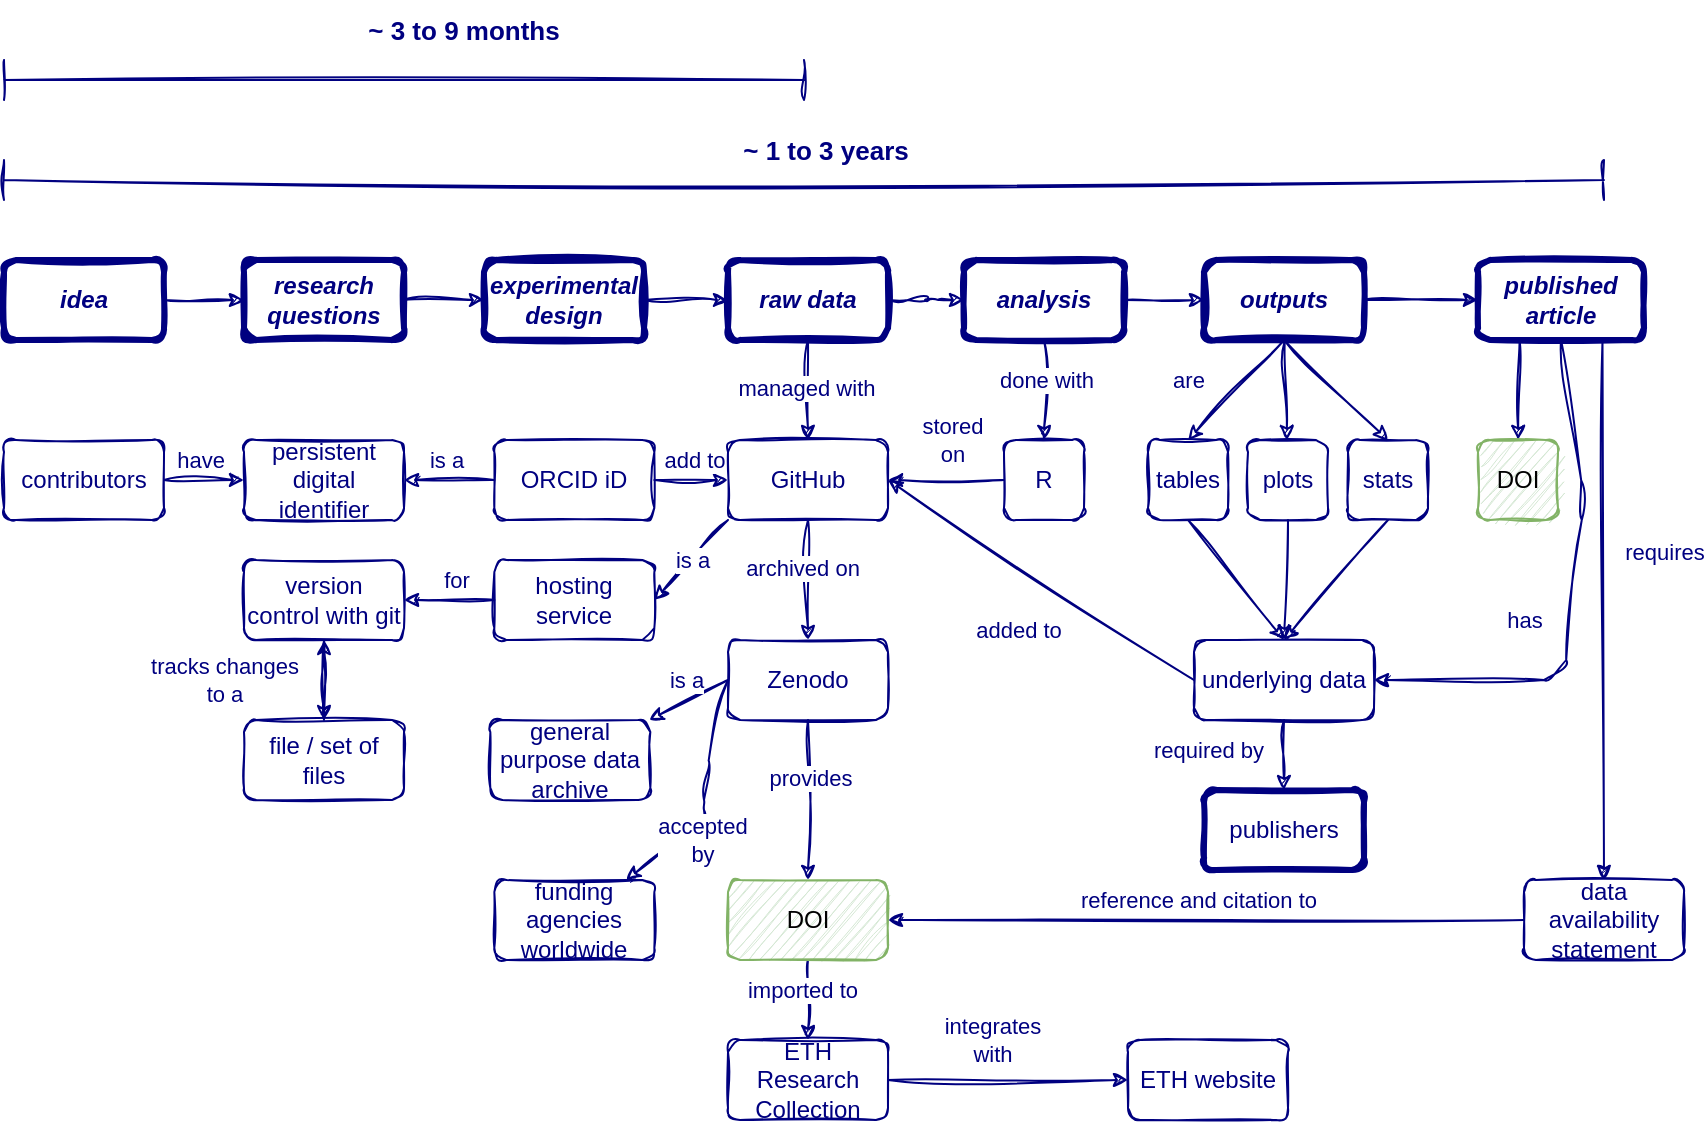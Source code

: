 <mxfile version="20.8.22" type="github">
  <diagram id="C5RBs43oDa-KdzZeNtuy" name="Page-1">
    <mxGraphModel dx="2022" dy="685" grid="1" gridSize="10" guides="1" tooltips="1" connect="1" arrows="1" fold="1" page="1" pageScale="1" pageWidth="827" pageHeight="1169" math="0" shadow="0">
      <root>
        <mxCell id="WIyWlLk6GJQsqaUBKTNV-0" />
        <mxCell id="WIyWlLk6GJQsqaUBKTNV-1" parent="WIyWlLk6GJQsqaUBKTNV-0" />
        <mxCell id="2JBL8e-sjkAbcdYht8KX-18" value="" style="rounded=1;orthogonalLoop=1;jettySize=auto;html=1;strokeColor=#000080;endSize=5;startSize=5;sketch=1;curveFitting=1;jiggle=2;" edge="1" parent="WIyWlLk6GJQsqaUBKTNV-1" source="2JBL8e-sjkAbcdYht8KX-0" target="2JBL8e-sjkAbcdYht8KX-2">
          <mxGeometry relative="1" as="geometry" />
        </mxCell>
        <mxCell id="2JBL8e-sjkAbcdYht8KX-0" value="&lt;div&gt;&lt;b&gt;&lt;i&gt;idea&lt;/i&gt;&lt;/b&gt;&lt;/div&gt;" style="rounded=1;whiteSpace=wrap;html=1;strokeWidth=3;fontSize=12;fontFamily=Helvetica;fillColor=none;sketch=1;labelBackgroundColor=none;fontColor=#000080;strokeColor=#000080;" vertex="1" parent="WIyWlLk6GJQsqaUBKTNV-1">
          <mxGeometry y="170" width="80" height="40" as="geometry" />
        </mxCell>
        <mxCell id="2JBL8e-sjkAbcdYht8KX-13" value="" style="edgeStyle=orthogonalEdgeStyle;rounded=1;orthogonalLoop=1;jettySize=auto;html=1;strokeColor=#000080;endSize=5;startSize=5;sketch=1;curveFitting=1;jiggle=2;" edge="1" parent="WIyWlLk6GJQsqaUBKTNV-1" source="2JBL8e-sjkAbcdYht8KX-2" target="2JBL8e-sjkAbcdYht8KX-3">
          <mxGeometry relative="1" as="geometry" />
        </mxCell>
        <mxCell id="2JBL8e-sjkAbcdYht8KX-2" value="&lt;b&gt;&lt;i&gt;research questions&lt;/i&gt;&lt;/b&gt;" style="rounded=1;whiteSpace=wrap;html=1;strokeWidth=3;fontSize=12;fontFamily=Helvetica;fillColor=none;sketch=1;labelBackgroundColor=none;fontColor=#000080;strokeColor=#000080;" vertex="1" parent="WIyWlLk6GJQsqaUBKTNV-1">
          <mxGeometry x="120" y="170" width="80" height="40" as="geometry" />
        </mxCell>
        <mxCell id="2JBL8e-sjkAbcdYht8KX-14" value="" style="edgeStyle=orthogonalEdgeStyle;rounded=1;orthogonalLoop=1;jettySize=auto;html=1;strokeColor=#000080;endSize=5;startSize=5;sketch=1;curveFitting=1;jiggle=2;" edge="1" parent="WIyWlLk6GJQsqaUBKTNV-1" source="2JBL8e-sjkAbcdYht8KX-3" target="2JBL8e-sjkAbcdYht8KX-4">
          <mxGeometry relative="1" as="geometry" />
        </mxCell>
        <mxCell id="2JBL8e-sjkAbcdYht8KX-3" value="&lt;div&gt;&lt;b&gt;&lt;i&gt;experimental&lt;/i&gt;&lt;/b&gt;&lt;/div&gt;&lt;div&gt;&lt;b&gt;&lt;i&gt;design&lt;br&gt;&lt;/i&gt;&lt;/b&gt;&lt;/div&gt;" style="rounded=1;whiteSpace=wrap;html=1;strokeWidth=3;fontSize=12;fontFamily=Helvetica;fillColor=none;sketch=1;labelBackgroundColor=none;fontColor=#000080;strokeColor=#000080;" vertex="1" parent="WIyWlLk6GJQsqaUBKTNV-1">
          <mxGeometry x="240" y="170" width="80" height="40" as="geometry" />
        </mxCell>
        <mxCell id="2JBL8e-sjkAbcdYht8KX-15" value="" style="edgeStyle=orthogonalEdgeStyle;rounded=1;orthogonalLoop=1;jettySize=auto;html=1;strokeColor=#000080;endSize=5;startSize=5;sketch=1;curveFitting=1;jiggle=2;" edge="1" parent="WIyWlLk6GJQsqaUBKTNV-1" source="2JBL8e-sjkAbcdYht8KX-4" target="2JBL8e-sjkAbcdYht8KX-5">
          <mxGeometry relative="1" as="geometry" />
        </mxCell>
        <mxCell id="2JBL8e-sjkAbcdYht8KX-52" value="" style="edgeStyle=none;shape=connector;rounded=1;sketch=1;jiggle=2;curveFitting=1;orthogonalLoop=1;jettySize=auto;html=1;labelBackgroundColor=default;strokeColor=#000080;fontFamily=Helvetica;fontSize=11;fontColor=#000080;endArrow=classic;startSize=5;endSize=5;" edge="1" parent="WIyWlLk6GJQsqaUBKTNV-1" source="2JBL8e-sjkAbcdYht8KX-4" target="2JBL8e-sjkAbcdYht8KX-50">
          <mxGeometry relative="1" as="geometry" />
        </mxCell>
        <mxCell id="2JBL8e-sjkAbcdYht8KX-53" value="managed with" style="edgeLabel;html=1;align=center;verticalAlign=middle;resizable=0;points=[];fontSize=11;fontFamily=Helvetica;fontColor=#000080;" vertex="1" connectable="0" parent="2JBL8e-sjkAbcdYht8KX-52">
          <mxGeometry x="-0.062" y="-1" relative="1" as="geometry">
            <mxPoint as="offset" />
          </mxGeometry>
        </mxCell>
        <mxCell id="2JBL8e-sjkAbcdYht8KX-4" value="&lt;b&gt;&lt;i&gt;raw data&lt;/i&gt;&lt;/b&gt;" style="rounded=1;whiteSpace=wrap;html=1;strokeWidth=3;fontSize=12;fontFamily=Helvetica;fillColor=none;sketch=1;labelBackgroundColor=none;fontColor=#000080;strokeColor=#000080;" vertex="1" parent="WIyWlLk6GJQsqaUBKTNV-1">
          <mxGeometry x="362" y="170" width="80" height="40" as="geometry" />
        </mxCell>
        <mxCell id="2JBL8e-sjkAbcdYht8KX-16" value="" style="edgeStyle=orthogonalEdgeStyle;rounded=1;orthogonalLoop=1;jettySize=auto;html=1;strokeColor=#000080;endSize=5;startSize=5;sketch=1;curveFitting=1;jiggle=2;" edge="1" parent="WIyWlLk6GJQsqaUBKTNV-1" source="2JBL8e-sjkAbcdYht8KX-5" target="2JBL8e-sjkAbcdYht8KX-6">
          <mxGeometry relative="1" as="geometry" />
        </mxCell>
        <mxCell id="2JBL8e-sjkAbcdYht8KX-56" value="" style="edgeStyle=none;shape=connector;rounded=1;sketch=1;jiggle=2;curveFitting=1;orthogonalLoop=1;jettySize=auto;html=1;labelBackgroundColor=default;strokeColor=#000080;fontFamily=Helvetica;fontSize=11;fontColor=#000080;endArrow=classic;startSize=5;endSize=5;" edge="1" parent="WIyWlLk6GJQsqaUBKTNV-1" source="2JBL8e-sjkAbcdYht8KX-5" target="2JBL8e-sjkAbcdYht8KX-55">
          <mxGeometry relative="1" as="geometry" />
        </mxCell>
        <mxCell id="2JBL8e-sjkAbcdYht8KX-57" value="done with " style="edgeLabel;html=1;align=center;verticalAlign=middle;resizable=0;points=[];fontSize=11;fontFamily=Helvetica;fontColor=#000080;" vertex="1" connectable="0" parent="2JBL8e-sjkAbcdYht8KX-56">
          <mxGeometry x="-0.218" y="1" relative="1" as="geometry">
            <mxPoint as="offset" />
          </mxGeometry>
        </mxCell>
        <mxCell id="2JBL8e-sjkAbcdYht8KX-5" value="&lt;b&gt;&lt;i&gt;analysis&lt;/i&gt;&lt;/b&gt;" style="rounded=1;whiteSpace=wrap;html=1;strokeWidth=3;fontSize=12;fontFamily=Helvetica;fillColor=none;sketch=1;labelBackgroundColor=none;fontColor=#000080;strokeColor=#000080;" vertex="1" parent="WIyWlLk6GJQsqaUBKTNV-1">
          <mxGeometry x="480" y="170" width="80" height="40" as="geometry" />
        </mxCell>
        <mxCell id="2JBL8e-sjkAbcdYht8KX-17" value="" style="edgeStyle=orthogonalEdgeStyle;rounded=1;orthogonalLoop=1;jettySize=auto;html=1;strokeColor=#000080;endSize=5;startSize=5;sketch=1;curveFitting=1;jiggle=2;" edge="1" parent="WIyWlLk6GJQsqaUBKTNV-1" source="2JBL8e-sjkAbcdYht8KX-6" target="2JBL8e-sjkAbcdYht8KX-7">
          <mxGeometry relative="1" as="geometry" />
        </mxCell>
        <mxCell id="2JBL8e-sjkAbcdYht8KX-34" value="" style="edgeStyle=none;shape=connector;rounded=1;sketch=1;jiggle=2;curveFitting=1;orthogonalLoop=1;jettySize=auto;html=1;labelBackgroundColor=default;strokeColor=#000080;fontFamily=Helvetica;fontSize=11;fontColor=default;endArrow=classic;startSize=5;endSize=5;exitX=0.5;exitY=1;exitDx=0;exitDy=0;entryX=0.5;entryY=0;entryDx=0;entryDy=0;" edge="1" parent="WIyWlLk6GJQsqaUBKTNV-1" source="2JBL8e-sjkAbcdYht8KX-6" target="2JBL8e-sjkAbcdYht8KX-29">
          <mxGeometry relative="1" as="geometry" />
        </mxCell>
        <mxCell id="2JBL8e-sjkAbcdYht8KX-38" style="edgeStyle=none;shape=connector;rounded=1;sketch=1;jiggle=2;curveFitting=1;orthogonalLoop=1;jettySize=auto;html=1;labelBackgroundColor=default;strokeColor=#000080;fontFamily=Helvetica;fontSize=11;fontColor=default;endArrow=classic;startSize=5;endSize=5;" edge="1" parent="WIyWlLk6GJQsqaUBKTNV-1" source="2JBL8e-sjkAbcdYht8KX-6" target="2JBL8e-sjkAbcdYht8KX-26">
          <mxGeometry relative="1" as="geometry" />
        </mxCell>
        <mxCell id="2JBL8e-sjkAbcdYht8KX-39" style="edgeStyle=none;shape=connector;rounded=1;sketch=1;jiggle=2;curveFitting=1;orthogonalLoop=1;jettySize=auto;html=1;exitX=0.5;exitY=1;exitDx=0;exitDy=0;entryX=0.5;entryY=0;entryDx=0;entryDy=0;labelBackgroundColor=default;strokeColor=#000080;fontFamily=Helvetica;fontSize=11;fontColor=default;endArrow=classic;startSize=5;endSize=5;" edge="1" parent="WIyWlLk6GJQsqaUBKTNV-1" source="2JBL8e-sjkAbcdYht8KX-6" target="2JBL8e-sjkAbcdYht8KX-28">
          <mxGeometry relative="1" as="geometry" />
        </mxCell>
        <mxCell id="2JBL8e-sjkAbcdYht8KX-54" value="are" style="edgeLabel;html=1;align=center;verticalAlign=middle;resizable=0;points=[];fontSize=11;fontFamily=Helvetica;fontColor=#000080;" vertex="1" connectable="0" parent="2JBL8e-sjkAbcdYht8KX-39">
          <mxGeometry x="0.148" y="1" relative="1" as="geometry">
            <mxPoint x="-21" y="-10" as="offset" />
          </mxGeometry>
        </mxCell>
        <mxCell id="2JBL8e-sjkAbcdYht8KX-6" value="&lt;b&gt;&lt;i&gt;outputs&lt;/i&gt;&lt;/b&gt;" style="rounded=1;whiteSpace=wrap;html=1;strokeWidth=3;fontSize=12;fontFamily=Helvetica;fillColor=none;sketch=1;labelBackgroundColor=none;fontColor=#000080;strokeColor=#000080;" vertex="1" parent="WIyWlLk6GJQsqaUBKTNV-1">
          <mxGeometry x="600" y="170" width="80" height="40" as="geometry" />
        </mxCell>
        <mxCell id="2JBL8e-sjkAbcdYht8KX-45" style="edgeStyle=none;shape=connector;rounded=1;sketch=1;jiggle=2;curveFitting=1;orthogonalLoop=1;jettySize=auto;html=1;exitX=0.5;exitY=1;exitDx=0;exitDy=0;entryX=1;entryY=0.5;entryDx=0;entryDy=0;labelBackgroundColor=default;strokeColor=#000080;fontFamily=Helvetica;fontSize=11;fontColor=default;endArrow=classic;startSize=5;endSize=5;" edge="1" parent="WIyWlLk6GJQsqaUBKTNV-1" source="2JBL8e-sjkAbcdYht8KX-7" target="2JBL8e-sjkAbcdYht8KX-41">
          <mxGeometry relative="1" as="geometry">
            <Array as="points">
              <mxPoint x="790" y="290" />
              <mxPoint x="780" y="380" />
            </Array>
          </mxGeometry>
        </mxCell>
        <mxCell id="2JBL8e-sjkAbcdYht8KX-46" value="has" style="edgeLabel;html=1;align=center;verticalAlign=middle;resizable=0;points=[];fontSize=11;fontFamily=Helvetica;fontColor=#000080;" vertex="1" connectable="0" parent="2JBL8e-sjkAbcdYht8KX-45">
          <mxGeometry x="-0.439" y="-2" relative="1" as="geometry">
            <mxPoint x="-27" y="66" as="offset" />
          </mxGeometry>
        </mxCell>
        <mxCell id="2JBL8e-sjkAbcdYht8KX-80" style="edgeStyle=none;shape=connector;rounded=1;sketch=1;jiggle=2;curveFitting=1;orthogonalLoop=1;jettySize=auto;html=1;exitX=0.75;exitY=1;exitDx=0;exitDy=0;labelBackgroundColor=default;strokeColor=#000080;fontFamily=Helvetica;fontSize=11;fontColor=#000080;endArrow=classic;startSize=5;endSize=5;entryX=0.5;entryY=0;entryDx=0;entryDy=0;" edge="1" parent="WIyWlLk6GJQsqaUBKTNV-1" source="2JBL8e-sjkAbcdYht8KX-7" target="2JBL8e-sjkAbcdYht8KX-82">
          <mxGeometry relative="1" as="geometry">
            <mxPoint x="780" y="400" as="targetPoint" />
          </mxGeometry>
        </mxCell>
        <mxCell id="2JBL8e-sjkAbcdYht8KX-83" value="&lt;div&gt;requires&lt;/div&gt;" style="edgeLabel;html=1;align=center;verticalAlign=middle;resizable=0;points=[];fontSize=11;fontFamily=Helvetica;fontColor=#000080;" vertex="1" connectable="0" parent="2JBL8e-sjkAbcdYht8KX-80">
          <mxGeometry x="-0.204" y="-3" relative="1" as="geometry">
            <mxPoint x="33" y="-2" as="offset" />
          </mxGeometry>
        </mxCell>
        <mxCell id="2JBL8e-sjkAbcdYht8KX-148" style="edgeStyle=none;shape=connector;rounded=1;sketch=1;jiggle=2;curveFitting=1;orthogonalLoop=1;jettySize=auto;html=1;labelBackgroundColor=default;strokeColor=#000080;fontFamily=Helvetica;fontSize=11;fontColor=#000080;endArrow=classic;startSize=5;endSize=5;entryX=0.5;entryY=0;entryDx=0;entryDy=0;exitX=0.25;exitY=1;exitDx=0;exitDy=0;" edge="1" parent="WIyWlLk6GJQsqaUBKTNV-1" source="2JBL8e-sjkAbcdYht8KX-7" target="2JBL8e-sjkAbcdYht8KX-149">
          <mxGeometry relative="1" as="geometry">
            <mxPoint x="739.862" y="240.0" as="targetPoint" />
            <mxPoint x="740" y="210" as="sourcePoint" />
          </mxGeometry>
        </mxCell>
        <mxCell id="2JBL8e-sjkAbcdYht8KX-7" value="&lt;i&gt;&lt;b&gt;published&lt;/b&gt;&lt;/i&gt;&lt;br&gt;&lt;div&gt;&lt;b&gt;&lt;i&gt;article&lt;/i&gt;&lt;/b&gt;&lt;/div&gt;" style="rounded=1;whiteSpace=wrap;html=1;strokeWidth=3;fontSize=12;fontFamily=Helvetica;fillColor=none;sketch=1;labelBackgroundColor=none;fontColor=#000080;strokeColor=#000080;" vertex="1" parent="WIyWlLk6GJQsqaUBKTNV-1">
          <mxGeometry x="737" y="170" width="83" height="40" as="geometry" />
        </mxCell>
        <mxCell id="2JBL8e-sjkAbcdYht8KX-19" value="" style="shape=crossbar;whiteSpace=wrap;html=1;rounded=1;strokeColor=#000080;fontFamily=Helvetica;fontSize=11;fontColor=default;labelBackgroundColor=default;endArrow=classic;endSize=5;startSize=5;sketch=1;curveFitting=1;jiggle=2;" vertex="1" parent="WIyWlLk6GJQsqaUBKTNV-1">
          <mxGeometry y="120" width="800" height="20" as="geometry" />
        </mxCell>
        <mxCell id="2JBL8e-sjkAbcdYht8KX-23" value="" style="shape=crossbar;whiteSpace=wrap;html=1;rounded=1;strokeColor=#000080;fontFamily=Helvetica;fontSize=11;fontColor=default;labelBackgroundColor=default;endArrow=classic;endSize=5;startSize=5;sketch=1;curveFitting=1;jiggle=2;" vertex="1" parent="WIyWlLk6GJQsqaUBKTNV-1">
          <mxGeometry y="70" width="400" height="20" as="geometry" />
        </mxCell>
        <mxCell id="2JBL8e-sjkAbcdYht8KX-24" value="~ 1 to 3 years" style="text;html=1;strokeColor=none;fillColor=none;align=center;verticalAlign=middle;whiteSpace=wrap;rounded=0;fontSize=13;fontFamily=Helvetica;fontColor=#000080;fontStyle=1" vertex="1" parent="WIyWlLk6GJQsqaUBKTNV-1">
          <mxGeometry x="362" y="100" width="98" height="30" as="geometry" />
        </mxCell>
        <mxCell id="2JBL8e-sjkAbcdYht8KX-25" value="~ 3 to 9 months" style="text;html=1;strokeColor=none;fillColor=none;align=center;verticalAlign=middle;whiteSpace=wrap;rounded=0;fontSize=13;fontFamily=Helvetica;fontColor=#000080;fontStyle=1" vertex="1" parent="WIyWlLk6GJQsqaUBKTNV-1">
          <mxGeometry x="170" y="40" width="120" height="30" as="geometry" />
        </mxCell>
        <mxCell id="2JBL8e-sjkAbcdYht8KX-43" style="edgeStyle=none;shape=connector;rounded=1;sketch=1;jiggle=2;curveFitting=1;orthogonalLoop=1;jettySize=auto;html=1;exitX=0.5;exitY=1;exitDx=0;exitDy=0;labelBackgroundColor=default;strokeColor=#000080;fontFamily=Helvetica;fontSize=11;fontColor=default;endArrow=classic;startSize=5;endSize=5;entryX=0.5;entryY=0;entryDx=0;entryDy=0;" edge="1" parent="WIyWlLk6GJQsqaUBKTNV-1" source="2JBL8e-sjkAbcdYht8KX-26" target="2JBL8e-sjkAbcdYht8KX-41">
          <mxGeometry relative="1" as="geometry">
            <mxPoint x="641.862" y="370.0" as="targetPoint" />
            <mxPoint x="642" y="340.0" as="sourcePoint" />
          </mxGeometry>
        </mxCell>
        <mxCell id="2JBL8e-sjkAbcdYht8KX-26" value="plots" style="rounded=1;whiteSpace=wrap;html=1;fontSize=12;fontFamily=Helvetica;fillColor=none;sketch=1;labelBackgroundColor=none;fontColor=#000080;strokeColor=#000080;" vertex="1" parent="WIyWlLk6GJQsqaUBKTNV-1">
          <mxGeometry x="622" y="260" width="40" height="40" as="geometry" />
        </mxCell>
        <mxCell id="2JBL8e-sjkAbcdYht8KX-42" style="edgeStyle=none;shape=connector;rounded=1;sketch=1;jiggle=2;curveFitting=1;orthogonalLoop=1;jettySize=auto;html=1;exitX=0.5;exitY=1;exitDx=0;exitDy=0;entryX=0.5;entryY=0;entryDx=0;entryDy=0;labelBackgroundColor=default;strokeColor=#000080;fontFamily=Helvetica;fontSize=11;fontColor=default;endArrow=classic;startSize=5;endSize=5;" edge="1" parent="WIyWlLk6GJQsqaUBKTNV-1" source="2JBL8e-sjkAbcdYht8KX-28" target="2JBL8e-sjkAbcdYht8KX-41">
          <mxGeometry relative="1" as="geometry">
            <mxPoint x="592" y="340.0" as="sourcePoint" />
          </mxGeometry>
        </mxCell>
        <mxCell id="2JBL8e-sjkAbcdYht8KX-28" value="tables" style="rounded=1;whiteSpace=wrap;html=1;fontSize=12;fontFamily=Helvetica;fillColor=none;sketch=1;labelBackgroundColor=none;fontColor=#000080;strokeColor=#000080;" vertex="1" parent="WIyWlLk6GJQsqaUBKTNV-1">
          <mxGeometry x="572" y="260" width="40" height="40" as="geometry" />
        </mxCell>
        <mxCell id="2JBL8e-sjkAbcdYht8KX-44" style="edgeStyle=none;shape=connector;rounded=1;sketch=1;jiggle=2;curveFitting=1;orthogonalLoop=1;jettySize=auto;html=1;exitX=0.5;exitY=1;exitDx=0;exitDy=0;labelBackgroundColor=default;strokeColor=#000080;fontFamily=Helvetica;fontSize=11;fontColor=default;endArrow=classic;startSize=5;endSize=5;entryX=0.5;entryY=0;entryDx=0;entryDy=0;" edge="1" parent="WIyWlLk6GJQsqaUBKTNV-1" source="2JBL8e-sjkAbcdYht8KX-29" target="2JBL8e-sjkAbcdYht8KX-41">
          <mxGeometry relative="1" as="geometry">
            <mxPoint x="642" y="370.0" as="targetPoint" />
            <mxPoint x="692" y="340.0" as="sourcePoint" />
          </mxGeometry>
        </mxCell>
        <mxCell id="2JBL8e-sjkAbcdYht8KX-29" value="stats" style="rounded=1;whiteSpace=wrap;html=1;fontSize=12;fontFamily=Helvetica;fillColor=none;sketch=1;labelBackgroundColor=none;fontColor=#000080;strokeColor=#000080;" vertex="1" parent="WIyWlLk6GJQsqaUBKTNV-1">
          <mxGeometry x="672" y="260" width="40" height="40" as="geometry" />
        </mxCell>
        <mxCell id="2JBL8e-sjkAbcdYht8KX-108" style="edgeStyle=none;shape=connector;rounded=1;sketch=1;jiggle=2;curveFitting=1;orthogonalLoop=1;jettySize=auto;html=1;exitX=0;exitY=0.5;exitDx=0;exitDy=0;entryX=1;entryY=0.5;entryDx=0;entryDy=0;labelBackgroundColor=default;strokeColor=#000080;fontFamily=Helvetica;fontSize=11;fontColor=#000080;endArrow=classic;startSize=5;endSize=5;" edge="1" parent="WIyWlLk6GJQsqaUBKTNV-1" source="2JBL8e-sjkAbcdYht8KX-41" target="2JBL8e-sjkAbcdYht8KX-50">
          <mxGeometry relative="1" as="geometry" />
        </mxCell>
        <mxCell id="2JBL8e-sjkAbcdYht8KX-109" value="added to" style="edgeLabel;html=1;align=center;verticalAlign=middle;resizable=0;points=[];fontSize=11;fontFamily=Helvetica;fontColor=#000080;" vertex="1" connectable="0" parent="2JBL8e-sjkAbcdYht8KX-108">
          <mxGeometry x="-0.058" y="5" relative="1" as="geometry">
            <mxPoint x="-14" y="18" as="offset" />
          </mxGeometry>
        </mxCell>
        <mxCell id="2JBL8e-sjkAbcdYht8KX-122" style="edgeStyle=none;shape=connector;rounded=1;sketch=1;jiggle=2;curveFitting=1;orthogonalLoop=1;jettySize=auto;html=1;exitX=0.5;exitY=1;exitDx=0;exitDy=0;labelBackgroundColor=default;strokeColor=#000080;fontFamily=Helvetica;fontSize=11;fontColor=#000080;endArrow=classic;startSize=5;endSize=5;entryX=0.5;entryY=0;entryDx=0;entryDy=0;" edge="1" parent="WIyWlLk6GJQsqaUBKTNV-1" source="2JBL8e-sjkAbcdYht8KX-41" target="2JBL8e-sjkAbcdYht8KX-123">
          <mxGeometry relative="1" as="geometry">
            <mxPoint x="639.862" y="430.0" as="targetPoint" />
          </mxGeometry>
        </mxCell>
        <mxCell id="2JBL8e-sjkAbcdYht8KX-41" value="underlying data" style="rounded=1;whiteSpace=wrap;html=1;fontSize=12;fontFamily=Helvetica;fillColor=none;sketch=1;labelBackgroundColor=none;fontColor=#000080;strokeColor=#000080;" vertex="1" parent="WIyWlLk6GJQsqaUBKTNV-1">
          <mxGeometry x="595" y="360" width="90" height="40" as="geometry" />
        </mxCell>
        <mxCell id="2JBL8e-sjkAbcdYht8KX-59" value="" style="edgeStyle=none;shape=connector;rounded=1;sketch=1;jiggle=2;curveFitting=1;orthogonalLoop=1;jettySize=auto;html=1;labelBackgroundColor=default;strokeColor=#000080;fontFamily=Helvetica;fontSize=11;fontColor=#000080;endArrow=classic;startSize=5;endSize=5;exitX=0.5;exitY=1;exitDx=0;exitDy=0;" edge="1" parent="WIyWlLk6GJQsqaUBKTNV-1" source="2JBL8e-sjkAbcdYht8KX-50" target="2JBL8e-sjkAbcdYht8KX-58">
          <mxGeometry relative="1" as="geometry">
            <mxPoint x="402" y="340.0" as="sourcePoint" />
          </mxGeometry>
        </mxCell>
        <mxCell id="2JBL8e-sjkAbcdYht8KX-60" value="archived on" style="edgeLabel;html=1;align=center;verticalAlign=middle;resizable=0;points=[];fontSize=11;fontFamily=Helvetica;fontColor=#000080;" vertex="1" connectable="0" parent="2JBL8e-sjkAbcdYht8KX-59">
          <mxGeometry x="-0.209" y="-3" relative="1" as="geometry">
            <mxPoint as="offset" />
          </mxGeometry>
        </mxCell>
        <mxCell id="2JBL8e-sjkAbcdYht8KX-160" value="is a" style="edgeStyle=none;shape=connector;rounded=1;sketch=1;jiggle=2;curveFitting=1;orthogonalLoop=1;jettySize=auto;html=1;exitX=0;exitY=1;exitDx=0;exitDy=0;labelBackgroundColor=default;strokeColor=#000080;fontFamily=Helvetica;fontSize=11;fontColor=#000080;endArrow=classic;startSize=5;endSize=5;entryX=1;entryY=0.5;entryDx=0;entryDy=0;" edge="1" parent="WIyWlLk6GJQsqaUBKTNV-1" source="2JBL8e-sjkAbcdYht8KX-50" target="2JBL8e-sjkAbcdYht8KX-161">
          <mxGeometry relative="1" as="geometry">
            <mxPoint x="280" y="340" as="targetPoint" />
          </mxGeometry>
        </mxCell>
        <mxCell id="2JBL8e-sjkAbcdYht8KX-50" value="GitHub" style="rounded=1;whiteSpace=wrap;html=1;fontSize=12;fontFamily=Helvetica;fillColor=none;sketch=1;labelBackgroundColor=none;fontColor=#000080;strokeColor=#000080;" vertex="1" parent="WIyWlLk6GJQsqaUBKTNV-1">
          <mxGeometry x="362" y="260" width="80" height="40" as="geometry" />
        </mxCell>
        <mxCell id="2JBL8e-sjkAbcdYht8KX-68" value="" style="edgeStyle=none;shape=connector;rounded=1;sketch=1;jiggle=2;curveFitting=1;orthogonalLoop=1;jettySize=auto;html=1;labelBackgroundColor=default;strokeColor=#000080;fontFamily=Helvetica;fontSize=11;fontColor=#000080;endArrow=classic;startSize=5;endSize=5;" edge="1" parent="WIyWlLk6GJQsqaUBKTNV-1" source="2JBL8e-sjkAbcdYht8KX-55" target="2JBL8e-sjkAbcdYht8KX-50">
          <mxGeometry relative="1" as="geometry" />
        </mxCell>
        <mxCell id="2JBL8e-sjkAbcdYht8KX-110" value="&lt;div&gt;stored&lt;/div&gt;&lt;div&gt;on&lt;br&gt;&lt;/div&gt;" style="edgeLabel;html=1;align=center;verticalAlign=middle;resizable=0;points=[];fontSize=11;fontFamily=Helvetica;fontColor=#000080;" vertex="1" connectable="0" parent="2JBL8e-sjkAbcdYht8KX-68">
          <mxGeometry x="-0.085" relative="1" as="geometry">
            <mxPoint y="-20" as="offset" />
          </mxGeometry>
        </mxCell>
        <mxCell id="2JBL8e-sjkAbcdYht8KX-55" value="R" style="rounded=1;whiteSpace=wrap;html=1;fontSize=12;fontFamily=Helvetica;fillColor=none;sketch=1;labelBackgroundColor=none;fontColor=#000080;strokeColor=#000080;" vertex="1" parent="WIyWlLk6GJQsqaUBKTNV-1">
          <mxGeometry x="500" y="260" width="40" height="40" as="geometry" />
        </mxCell>
        <mxCell id="2JBL8e-sjkAbcdYht8KX-66" value="" style="edgeStyle=none;shape=connector;rounded=1;sketch=1;jiggle=2;curveFitting=1;orthogonalLoop=1;jettySize=auto;html=1;labelBackgroundColor=default;strokeColor=#000080;fontFamily=Helvetica;fontSize=11;fontColor=#000080;endArrow=classic;startSize=5;endSize=5;" edge="1" parent="WIyWlLk6GJQsqaUBKTNV-1" source="2JBL8e-sjkAbcdYht8KX-58" target="2JBL8e-sjkAbcdYht8KX-65">
          <mxGeometry relative="1" as="geometry" />
        </mxCell>
        <mxCell id="2JBL8e-sjkAbcdYht8KX-67" value="provides" style="edgeLabel;html=1;align=center;verticalAlign=middle;resizable=0;points=[];fontSize=11;fontFamily=Helvetica;fontColor=#000080;" vertex="1" connectable="0" parent="2JBL8e-sjkAbcdYht8KX-66">
          <mxGeometry x="-0.27" y="1" relative="1" as="geometry">
            <mxPoint as="offset" />
          </mxGeometry>
        </mxCell>
        <mxCell id="2JBL8e-sjkAbcdYht8KX-85" value="" style="edgeStyle=none;shape=connector;rounded=1;sketch=1;jiggle=2;curveFitting=1;orthogonalLoop=1;jettySize=auto;html=1;labelBackgroundColor=default;strokeColor=#000080;fontFamily=Helvetica;fontSize=11;fontColor=#000080;endArrow=classic;startSize=5;endSize=5;exitX=0;exitY=0.5;exitDx=0;exitDy=0;" edge="1" parent="WIyWlLk6GJQsqaUBKTNV-1" source="2JBL8e-sjkAbcdYht8KX-58" target="2JBL8e-sjkAbcdYht8KX-84">
          <mxGeometry relative="1" as="geometry">
            <mxPoint x="360" y="390" as="sourcePoint" />
          </mxGeometry>
        </mxCell>
        <mxCell id="2JBL8e-sjkAbcdYht8KX-86" value="is a" style="edgeLabel;html=1;align=center;verticalAlign=middle;resizable=0;points=[];fontSize=11;fontFamily=Helvetica;fontColor=#000080;" vertex="1" connectable="0" parent="2JBL8e-sjkAbcdYht8KX-85">
          <mxGeometry x="0.398" y="2" relative="1" as="geometry">
            <mxPoint x="5" y="-16" as="offset" />
          </mxGeometry>
        </mxCell>
        <mxCell id="2JBL8e-sjkAbcdYht8KX-87" value="" style="edgeStyle=none;shape=connector;rounded=1;sketch=1;jiggle=2;curveFitting=1;orthogonalLoop=1;jettySize=auto;html=1;labelBackgroundColor=default;strokeColor=#000080;fontFamily=Helvetica;fontSize=11;fontColor=#000080;endArrow=classic;startSize=5;endSize=5;exitX=0;exitY=0.5;exitDx=0;exitDy=0;" edge="1" parent="WIyWlLk6GJQsqaUBKTNV-1" source="2JBL8e-sjkAbcdYht8KX-58" target="2JBL8e-sjkAbcdYht8KX-88">
          <mxGeometry relative="1" as="geometry">
            <mxPoint x="360" y="390" as="sourcePoint" />
            <mxPoint x="300" y="410" as="targetPoint" />
            <Array as="points">
              <mxPoint x="350" y="430" />
              <mxPoint x="350" y="450" />
            </Array>
          </mxGeometry>
        </mxCell>
        <mxCell id="2JBL8e-sjkAbcdYht8KX-91" value="&lt;div&gt;accepted&lt;/div&gt;&lt;div&gt;by&lt;br&gt;&lt;/div&gt;" style="edgeLabel;html=1;align=center;verticalAlign=middle;resizable=0;points=[];fontSize=11;fontFamily=Helvetica;fontColor=#000080;" vertex="1" connectable="0" parent="2JBL8e-sjkAbcdYht8KX-87">
          <mxGeometry x="0.006" y="-1" relative="1" as="geometry">
            <mxPoint y="21" as="offset" />
          </mxGeometry>
        </mxCell>
        <mxCell id="2JBL8e-sjkAbcdYht8KX-58" value="Zenodo" style="rounded=1;whiteSpace=wrap;html=1;fontSize=12;fontFamily=Helvetica;fillColor=none;sketch=1;labelBackgroundColor=none;fontColor=#000080;strokeColor=#000080;" vertex="1" parent="WIyWlLk6GJQsqaUBKTNV-1">
          <mxGeometry x="362" y="360" width="80" height="40" as="geometry" />
        </mxCell>
        <mxCell id="2JBL8e-sjkAbcdYht8KX-76" value="" style="edgeStyle=none;shape=connector;rounded=1;sketch=1;jiggle=2;curveFitting=1;orthogonalLoop=1;jettySize=auto;html=1;labelBackgroundColor=default;strokeColor=#000080;fontFamily=Helvetica;fontSize=11;fontColor=#000080;endArrow=classic;startSize=5;endSize=5;" edge="1" parent="WIyWlLk6GJQsqaUBKTNV-1" source="2JBL8e-sjkAbcdYht8KX-65" target="2JBL8e-sjkAbcdYht8KX-75">
          <mxGeometry relative="1" as="geometry" />
        </mxCell>
        <mxCell id="2JBL8e-sjkAbcdYht8KX-77" value="imported to" style="edgeLabel;html=1;align=center;verticalAlign=middle;resizable=0;points=[];fontSize=11;fontFamily=Helvetica;fontColor=#000080;" vertex="1" connectable="0" parent="2JBL8e-sjkAbcdYht8KX-76">
          <mxGeometry x="-0.247" y="-3" relative="1" as="geometry">
            <mxPoint as="offset" />
          </mxGeometry>
        </mxCell>
        <mxCell id="2JBL8e-sjkAbcdYht8KX-65" value="DOI" style="rounded=1;whiteSpace=wrap;html=1;fontSize=12;fontFamily=Helvetica;fillColor=#d5e8d4;sketch=1;labelBackgroundColor=none;strokeColor=#82b366;" vertex="1" parent="WIyWlLk6GJQsqaUBKTNV-1">
          <mxGeometry x="362" y="480" width="80" height="40" as="geometry" />
        </mxCell>
        <mxCell id="2JBL8e-sjkAbcdYht8KX-70" style="edgeStyle=none;shape=connector;rounded=1;sketch=1;jiggle=2;curveFitting=1;orthogonalLoop=1;jettySize=auto;html=1;exitX=0.5;exitY=0;exitDx=0;exitDy=0;labelBackgroundColor=default;strokeColor=#000080;fontFamily=Helvetica;fontSize=11;fontColor=#000080;endArrow=classic;startSize=5;endSize=5;" edge="1" parent="WIyWlLk6GJQsqaUBKTNV-1" source="2JBL8e-sjkAbcdYht8KX-0" target="2JBL8e-sjkAbcdYht8KX-0">
          <mxGeometry relative="1" as="geometry" />
        </mxCell>
        <mxCell id="2JBL8e-sjkAbcdYht8KX-97" value="" style="edgeStyle=none;shape=connector;rounded=1;sketch=1;jiggle=2;curveFitting=1;orthogonalLoop=1;jettySize=auto;html=1;labelBackgroundColor=default;strokeColor=#000080;fontFamily=Helvetica;fontSize=11;fontColor=#000080;endArrow=classic;startSize=5;endSize=5;" edge="1" parent="WIyWlLk6GJQsqaUBKTNV-1" source="2JBL8e-sjkAbcdYht8KX-75" target="2JBL8e-sjkAbcdYht8KX-96">
          <mxGeometry relative="1" as="geometry" />
        </mxCell>
        <mxCell id="2JBL8e-sjkAbcdYht8KX-98" value="&lt;div&gt;integrates&lt;/div&gt;&lt;div&gt;with&lt;br&gt;&lt;/div&gt;" style="edgeLabel;html=1;align=center;verticalAlign=middle;resizable=0;points=[];fontSize=11;fontFamily=Helvetica;fontColor=#000080;" vertex="1" connectable="0" parent="2JBL8e-sjkAbcdYht8KX-97">
          <mxGeometry x="-0.141" y="-3" relative="1" as="geometry">
            <mxPoint y="-23" as="offset" />
          </mxGeometry>
        </mxCell>
        <mxCell id="2JBL8e-sjkAbcdYht8KX-75" value="ETH Research Collection" style="rounded=1;whiteSpace=wrap;html=1;fontSize=12;fontFamily=Helvetica;fillColor=none;sketch=1;labelBackgroundColor=none;fontColor=#000080;strokeColor=#000080;" vertex="1" parent="WIyWlLk6GJQsqaUBKTNV-1">
          <mxGeometry x="362" y="560" width="80" height="40" as="geometry" />
        </mxCell>
        <mxCell id="2JBL8e-sjkAbcdYht8KX-81" style="edgeStyle=none;shape=connector;rounded=1;sketch=1;jiggle=2;curveFitting=1;orthogonalLoop=1;jettySize=auto;html=1;exitX=0;exitY=0;exitDx=0;exitDy=0;labelBackgroundColor=default;strokeColor=#000080;fontFamily=Helvetica;fontSize=11;fontColor=#000080;endArrow=classic;startSize=5;endSize=5;" edge="1" parent="WIyWlLk6GJQsqaUBKTNV-1" source="2JBL8e-sjkAbcdYht8KX-75" target="2JBL8e-sjkAbcdYht8KX-75">
          <mxGeometry relative="1" as="geometry" />
        </mxCell>
        <mxCell id="2JBL8e-sjkAbcdYht8KX-94" style="edgeStyle=none;shape=connector;rounded=1;sketch=1;jiggle=2;curveFitting=1;orthogonalLoop=1;jettySize=auto;html=1;exitX=0;exitY=0.5;exitDx=0;exitDy=0;entryX=1;entryY=0.5;entryDx=0;entryDy=0;labelBackgroundColor=default;strokeColor=#000080;fontFamily=Helvetica;fontSize=11;fontColor=#000080;endArrow=classic;startSize=5;endSize=5;" edge="1" parent="WIyWlLk6GJQsqaUBKTNV-1" source="2JBL8e-sjkAbcdYht8KX-82" target="2JBL8e-sjkAbcdYht8KX-65">
          <mxGeometry relative="1" as="geometry" />
        </mxCell>
        <mxCell id="2JBL8e-sjkAbcdYht8KX-95" value="reference and citation to" style="edgeLabel;html=1;align=center;verticalAlign=middle;resizable=0;points=[];fontSize=11;fontFamily=Helvetica;fontColor=#000080;" vertex="1" connectable="0" parent="2JBL8e-sjkAbcdYht8KX-94">
          <mxGeometry x="0.026" y="-1" relative="1" as="geometry">
            <mxPoint y="-9" as="offset" />
          </mxGeometry>
        </mxCell>
        <mxCell id="2JBL8e-sjkAbcdYht8KX-82" value="data availability statement" style="rounded=1;whiteSpace=wrap;html=1;fontSize=12;fontFamily=Helvetica;fillColor=none;sketch=1;labelBackgroundColor=none;fontColor=#000080;strokeColor=#000080;" vertex="1" parent="WIyWlLk6GJQsqaUBKTNV-1">
          <mxGeometry x="760" y="480" width="80" height="40" as="geometry" />
        </mxCell>
        <mxCell id="2JBL8e-sjkAbcdYht8KX-84" value="general purpose data archive" style="rounded=1;whiteSpace=wrap;html=1;fontSize=12;fontFamily=Helvetica;fillColor=none;sketch=1;labelBackgroundColor=none;fontColor=#000080;strokeColor=#000080;" vertex="1" parent="WIyWlLk6GJQsqaUBKTNV-1">
          <mxGeometry x="243.17" y="400" width="80" height="40" as="geometry" />
        </mxCell>
        <mxCell id="2JBL8e-sjkAbcdYht8KX-88" value="funding agencies worldwide" style="rounded=1;whiteSpace=wrap;html=1;fontSize=12;fontFamily=Helvetica;fillColor=none;sketch=1;labelBackgroundColor=none;fontColor=#000080;strokeColor=#000080;" vertex="1" parent="WIyWlLk6GJQsqaUBKTNV-1">
          <mxGeometry x="245.17" y="480" width="80" height="40" as="geometry" />
        </mxCell>
        <mxCell id="2JBL8e-sjkAbcdYht8KX-96" value="ETH website" style="rounded=1;whiteSpace=wrap;html=1;fontSize=12;fontFamily=Helvetica;fillColor=none;sketch=1;labelBackgroundColor=none;fontColor=#000080;strokeColor=#000080;" vertex="1" parent="WIyWlLk6GJQsqaUBKTNV-1">
          <mxGeometry x="562" y="560" width="80" height="40" as="geometry" />
        </mxCell>
        <mxCell id="2JBL8e-sjkAbcdYht8KX-103" value="" style="edgeStyle=none;shape=connector;rounded=1;sketch=1;jiggle=2;curveFitting=1;orthogonalLoop=1;jettySize=auto;html=1;labelBackgroundColor=default;strokeColor=#000080;fontFamily=Helvetica;fontSize=11;fontColor=#000080;endArrow=classic;startSize=5;endSize=5;" edge="1" parent="WIyWlLk6GJQsqaUBKTNV-1" source="2JBL8e-sjkAbcdYht8KX-100" target="2JBL8e-sjkAbcdYht8KX-102">
          <mxGeometry relative="1" as="geometry" />
        </mxCell>
        <mxCell id="2JBL8e-sjkAbcdYht8KX-104" value="is a" style="edgeLabel;html=1;align=center;verticalAlign=middle;resizable=0;points=[];fontSize=11;fontFamily=Helvetica;fontColor=#000080;" vertex="1" connectable="0" parent="2JBL8e-sjkAbcdYht8KX-103">
          <mxGeometry x="0.036" relative="1" as="geometry">
            <mxPoint x="-1" y="-10" as="offset" />
          </mxGeometry>
        </mxCell>
        <mxCell id="2JBL8e-sjkAbcdYht8KX-106" value="" style="edgeStyle=none;shape=connector;rounded=1;sketch=1;jiggle=2;curveFitting=1;orthogonalLoop=1;jettySize=auto;html=1;labelBackgroundColor=default;strokeColor=#000080;fontFamily=Helvetica;fontSize=11;fontColor=#000080;endArrow=classic;startSize=5;endSize=5;" edge="1" parent="WIyWlLk6GJQsqaUBKTNV-1" source="2JBL8e-sjkAbcdYht8KX-100" target="2JBL8e-sjkAbcdYht8KX-50">
          <mxGeometry relative="1" as="geometry" />
        </mxCell>
        <mxCell id="2JBL8e-sjkAbcdYht8KX-107" value="&lt;div&gt;add to&lt;/div&gt;" style="edgeLabel;html=1;align=center;verticalAlign=middle;resizable=0;points=[];fontSize=11;fontFamily=Helvetica;fontColor=#000080;" vertex="1" connectable="0" parent="2JBL8e-sjkAbcdYht8KX-106">
          <mxGeometry x="0.067" y="-1" relative="1" as="geometry">
            <mxPoint y="-11" as="offset" />
          </mxGeometry>
        </mxCell>
        <mxCell id="2JBL8e-sjkAbcdYht8KX-100" value="ORCID iD" style="rounded=1;whiteSpace=wrap;html=1;fontSize=12;fontFamily=Helvetica;fillColor=none;sketch=1;labelBackgroundColor=none;fontColor=#000080;strokeColor=#000080;" vertex="1" parent="WIyWlLk6GJQsqaUBKTNV-1">
          <mxGeometry x="245.17" y="260" width="80" height="40" as="geometry" />
        </mxCell>
        <mxCell id="2JBL8e-sjkAbcdYht8KX-102" value="persistent digital identifier" style="rounded=1;whiteSpace=wrap;html=1;fontSize=12;fontFamily=Helvetica;fillColor=none;sketch=1;labelBackgroundColor=none;fontColor=#000080;strokeColor=#000080;" vertex="1" parent="WIyWlLk6GJQsqaUBKTNV-1">
          <mxGeometry x="120" y="260" width="80" height="40" as="geometry" />
        </mxCell>
        <mxCell id="2JBL8e-sjkAbcdYht8KX-123" value="publishers" style="rounded=1;whiteSpace=wrap;html=1;strokeWidth=3;fontSize=12;fontFamily=Helvetica;fillColor=none;sketch=1;labelBackgroundColor=none;fontColor=#000080;strokeColor=#000080;" vertex="1" parent="WIyWlLk6GJQsqaUBKTNV-1">
          <mxGeometry x="600" y="435" width="80" height="40" as="geometry" />
        </mxCell>
        <mxCell id="2JBL8e-sjkAbcdYht8KX-124" value="required by" style="text;html=1;align=center;verticalAlign=middle;resizable=0;points=[];autosize=1;strokeColor=none;fillColor=none;fontSize=11;fontFamily=Helvetica;fontColor=#000080;" vertex="1" parent="WIyWlLk6GJQsqaUBKTNV-1">
          <mxGeometry x="562" y="400" width="80" height="30" as="geometry" />
        </mxCell>
        <mxCell id="2JBL8e-sjkAbcdYht8KX-149" value="DOI" style="rounded=1;whiteSpace=wrap;html=1;fontSize=12;fontFamily=Helvetica;fillColor=#d5e8d4;sketch=1;labelBackgroundColor=none;strokeColor=#82b366;" vertex="1" parent="WIyWlLk6GJQsqaUBKTNV-1">
          <mxGeometry x="737" y="260" width="40" height="40" as="geometry" />
        </mxCell>
        <mxCell id="2JBL8e-sjkAbcdYht8KX-150" style="edgeStyle=none;shape=connector;rounded=1;sketch=1;jiggle=2;curveFitting=1;orthogonalLoop=1;jettySize=auto;html=1;exitX=0.5;exitY=0;exitDx=0;exitDy=0;labelBackgroundColor=default;strokeColor=#000080;fontFamily=Helvetica;fontSize=11;fontColor=#000080;endArrow=classic;startSize=5;endSize=5;" edge="1" parent="WIyWlLk6GJQsqaUBKTNV-1" source="2JBL8e-sjkAbcdYht8KX-149" target="2JBL8e-sjkAbcdYht8KX-149">
          <mxGeometry relative="1" as="geometry" />
        </mxCell>
        <mxCell id="2JBL8e-sjkAbcdYht8KX-151" style="edgeStyle=none;shape=connector;rounded=1;sketch=1;jiggle=2;curveFitting=1;orthogonalLoop=1;jettySize=auto;html=1;exitX=0.25;exitY=0;exitDx=0;exitDy=0;labelBackgroundColor=default;strokeColor=#000080;fontFamily=Helvetica;fontSize=11;fontColor=#000080;endArrow=classic;startSize=5;endSize=5;" edge="1" parent="WIyWlLk6GJQsqaUBKTNV-1" source="2JBL8e-sjkAbcdYht8KX-149" target="2JBL8e-sjkAbcdYht8KX-149">
          <mxGeometry relative="1" as="geometry" />
        </mxCell>
        <mxCell id="2JBL8e-sjkAbcdYht8KX-163" value="for" style="edgeStyle=none;shape=connector;rounded=1;sketch=1;jiggle=2;curveFitting=1;orthogonalLoop=1;jettySize=auto;html=1;labelBackgroundColor=default;strokeColor=#000080;fontFamily=Helvetica;fontSize=11;fontColor=#000080;endArrow=classic;startSize=5;endSize=5;" edge="1" parent="WIyWlLk6GJQsqaUBKTNV-1" source="2JBL8e-sjkAbcdYht8KX-161" target="2JBL8e-sjkAbcdYht8KX-162">
          <mxGeometry x="-0.154" y="-10" relative="1" as="geometry">
            <Array as="points" />
            <mxPoint as="offset" />
          </mxGeometry>
        </mxCell>
        <mxCell id="2JBL8e-sjkAbcdYht8KX-161" value="hosting service" style="rounded=1;whiteSpace=wrap;html=1;fontSize=12;fontFamily=Helvetica;fillColor=none;sketch=1;labelBackgroundColor=none;fontColor=#000080;strokeColor=#000080;" vertex="1" parent="WIyWlLk6GJQsqaUBKTNV-1">
          <mxGeometry x="245.17" y="320" width="80" height="40" as="geometry" />
        </mxCell>
        <mxCell id="2JBL8e-sjkAbcdYht8KX-165" value="" style="edgeStyle=none;shape=connector;rounded=1;sketch=1;jiggle=2;curveFitting=1;orthogonalLoop=1;jettySize=auto;html=1;labelBackgroundColor=default;strokeColor=#000080;fontFamily=Helvetica;fontSize=11;fontColor=#000080;endArrow=classic;startSize=5;endSize=5;" edge="1" parent="WIyWlLk6GJQsqaUBKTNV-1" source="2JBL8e-sjkAbcdYht8KX-162" target="2JBL8e-sjkAbcdYht8KX-164">
          <mxGeometry relative="1" as="geometry" />
        </mxCell>
        <mxCell id="2JBL8e-sjkAbcdYht8KX-166" value="&lt;div&gt;tracks changes &lt;br&gt;&lt;/div&gt;&lt;div&gt;to a&lt;br&gt;&lt;/div&gt;" style="edgeLabel;html=1;align=center;verticalAlign=middle;resizable=0;points=[];fontSize=11;fontFamily=Helvetica;fontColor=#000080;" vertex="1" connectable="0" parent="2JBL8e-sjkAbcdYht8KX-165">
          <mxGeometry x="-0.25" y="-4" relative="1" as="geometry">
            <mxPoint x="-46" y="5" as="offset" />
          </mxGeometry>
        </mxCell>
        <mxCell id="2JBL8e-sjkAbcdYht8KX-162" value="version control with git" style="rounded=1;whiteSpace=wrap;html=1;fontSize=12;fontFamily=Helvetica;fillColor=none;sketch=1;labelBackgroundColor=none;fontColor=#000080;strokeColor=#000080;" vertex="1" parent="WIyWlLk6GJQsqaUBKTNV-1">
          <mxGeometry x="120" y="320" width="80" height="40" as="geometry" />
        </mxCell>
        <mxCell id="2JBL8e-sjkAbcdYht8KX-167" value="" style="edgeStyle=none;shape=connector;rounded=1;sketch=1;jiggle=2;curveFitting=1;orthogonalLoop=1;jettySize=auto;html=1;labelBackgroundColor=default;strokeColor=#000080;fontFamily=Helvetica;fontSize=11;fontColor=#000080;endArrow=classic;startSize=5;endSize=5;" edge="1" parent="WIyWlLk6GJQsqaUBKTNV-1" source="2JBL8e-sjkAbcdYht8KX-164" target="2JBL8e-sjkAbcdYht8KX-162">
          <mxGeometry relative="1" as="geometry" />
        </mxCell>
        <mxCell id="2JBL8e-sjkAbcdYht8KX-164" value="file / set of files" style="rounded=1;whiteSpace=wrap;html=1;fontSize=12;fontFamily=Helvetica;fillColor=none;sketch=1;labelBackgroundColor=none;fontColor=#000080;strokeColor=#000080;strokeWidth=1;" vertex="1" parent="WIyWlLk6GJQsqaUBKTNV-1">
          <mxGeometry x="120" y="400" width="80" height="40" as="geometry" />
        </mxCell>
        <mxCell id="2JBL8e-sjkAbcdYht8KX-177" style="edgeStyle=none;shape=connector;rounded=1;sketch=1;jiggle=2;curveFitting=1;orthogonalLoop=1;jettySize=auto;html=1;exitX=1;exitY=0.5;exitDx=0;exitDy=0;labelBackgroundColor=default;strokeColor=#000080;fontFamily=Helvetica;fontSize=11;fontColor=#000080;endArrow=classic;startSize=5;endSize=5;" edge="1" parent="WIyWlLk6GJQsqaUBKTNV-1" source="2JBL8e-sjkAbcdYht8KX-168" target="2JBL8e-sjkAbcdYht8KX-102">
          <mxGeometry relative="1" as="geometry" />
        </mxCell>
        <mxCell id="2JBL8e-sjkAbcdYht8KX-178" value="have" style="edgeLabel;html=1;align=center;verticalAlign=middle;resizable=0;points=[];fontSize=11;fontFamily=Helvetica;fontColor=#000080;" vertex="1" connectable="0" parent="2JBL8e-sjkAbcdYht8KX-177">
          <mxGeometry x="-0.1" y="-1" relative="1" as="geometry">
            <mxPoint y="-11" as="offset" />
          </mxGeometry>
        </mxCell>
        <mxCell id="2JBL8e-sjkAbcdYht8KX-168" value="contributors" style="rounded=1;whiteSpace=wrap;html=1;fontSize=12;fontFamily=Helvetica;fillColor=none;sketch=1;labelBackgroundColor=none;fontColor=#000080;strokeColor=#000080;" vertex="1" parent="WIyWlLk6GJQsqaUBKTNV-1">
          <mxGeometry y="260" width="80" height="40" as="geometry" />
        </mxCell>
      </root>
    </mxGraphModel>
  </diagram>
</mxfile>
